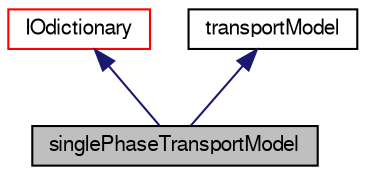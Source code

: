 digraph "singlePhaseTransportModel"
{
  bgcolor="transparent";
  edge [fontname="FreeSans",fontsize="10",labelfontname="FreeSans",labelfontsize="10"];
  node [fontname="FreeSans",fontsize="10",shape=record];
  Node18 [label="singlePhaseTransportModel",height=0.2,width=0.4,color="black", fillcolor="grey75", style="filled", fontcolor="black"];
  Node19 -> Node18 [dir="back",color="midnightblue",fontsize="10",style="solid",fontname="FreeSans"];
  Node19 [label="IOdictionary",height=0.2,width=0.4,color="red",URL="$a26158.html",tooltip="IOdictionary is derived from dictionary and IOobject to give the dictionary automatic IO functionalit..."];
  Node40 -> Node18 [dir="back",color="midnightblue",fontsize="10",style="solid",fontname="FreeSans"];
  Node40 [label="transportModel",height=0.2,width=0.4,color="black",URL="$a30490.html",tooltip="Base-class for all transport models used by the incompressible turbulence models. ..."];
}
